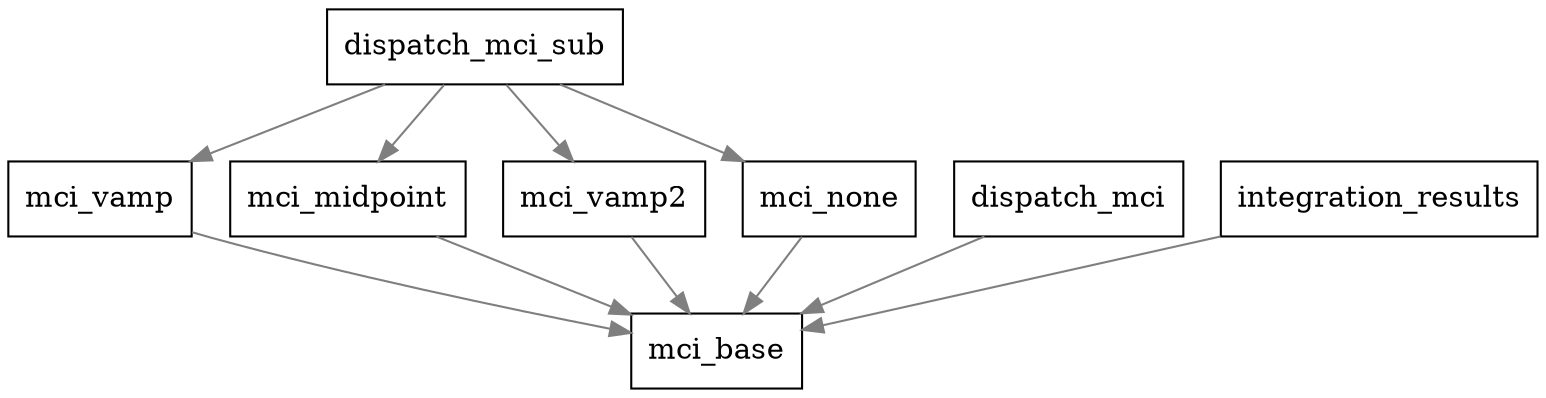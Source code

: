 
digraph G {
concentrate=true
splines=true
node[shape=record,style=filled,fillcolor=white]
edge[color=gray50]
mci_vamp -> mci_base
mci_midpoint -> mci_base
dispatch_mci_sub -> mci_vamp
dispatch_mci_sub -> mci_vamp2
dispatch_mci_sub -> mci_none
dispatch_mci -> mci_base
dispatch_mci_sub -> mci_midpoint
mci_none -> mci_base
mci_vamp2 -> mci_base
integration_results -> mci_base
 }

